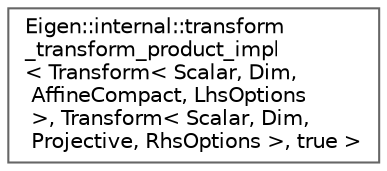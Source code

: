 digraph "Graphical Class Hierarchy"
{
 // LATEX_PDF_SIZE
  bgcolor="transparent";
  edge [fontname=Helvetica,fontsize=10,labelfontname=Helvetica,labelfontsize=10];
  node [fontname=Helvetica,fontsize=10,shape=box,height=0.2,width=0.4];
  rankdir="LR";
  Node0 [id="Node000000",label="Eigen::internal::transform\l_transform_product_impl\l\< Transform\< Scalar, Dim,\l AffineCompact, LhsOptions\l \>, Transform\< Scalar, Dim,\l Projective, RhsOptions \>, true \>",height=0.2,width=0.4,color="grey40", fillcolor="white", style="filled",URL="$structEigen_1_1internal_1_1transform__transform__product__impl_3_01Transform_3_01Scalar_00_01Dimf4036fa67084baeb0acc746c4b97fadf.html",tooltip=" "];
}
